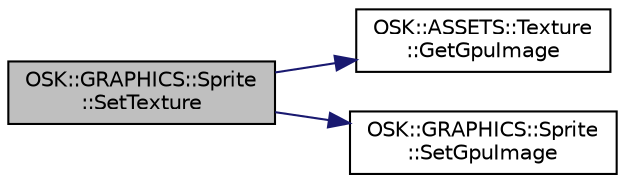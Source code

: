 digraph "OSK::GRAPHICS::Sprite::SetTexture"
{
 // LATEX_PDF_SIZE
  edge [fontname="Helvetica",fontsize="10",labelfontname="Helvetica",labelfontsize="10"];
  node [fontname="Helvetica",fontsize="10",shape=record];
  rankdir="LR";
  Node1 [label="OSK::GRAPHICS::Sprite\l::SetTexture",height=0.2,width=0.4,color="black", fillcolor="grey75", style="filled", fontcolor="black",tooltip="Establece la textura del sprite."];
  Node1 -> Node2 [color="midnightblue",fontsize="10",style="solid",fontname="Helvetica"];
  Node2 [label="OSK::ASSETS::Texture\l::GetGpuImage",height=0.2,width=0.4,color="black", fillcolor="white", style="filled",URL="$class_o_s_k_1_1_a_s_s_e_t_s_1_1_texture.html#ab04a5d675e7a3f71ceac7dd8d5234697",tooltip="Imagen guardada en la GPU. Para renderizado."];
  Node1 -> Node3 [color="midnightblue",fontsize="10",style="solid",fontname="Helvetica"];
  Node3 [label="OSK::GRAPHICS::Sprite\l::SetGpuImage",height=0.2,width=0.4,color="black", fillcolor="white", style="filled",URL="$class_o_s_k_1_1_g_r_a_p_h_i_c_s_1_1_sprite.html#ac5e652767f5e72a078f6ca0bee45dbf4",tooltip="Establece la textura del sprite."];
}
